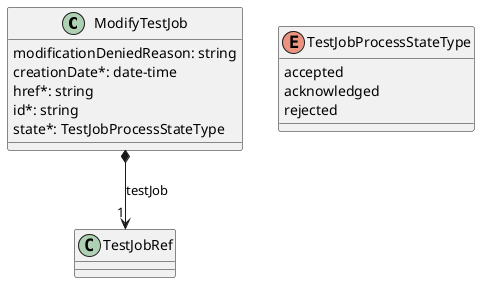 @startuml useCase11Model

class ModifyTestJob {

    modificationDeniedReason: string
    creationDate*: date-time
    href*: string
    id*: string
    state*: TestJobProcessStateType
}

ModifyTestJob *-->"1" TestJobRef : testJob


enum TestJobProcessStateType {

    accepted
    acknowledged
    rejected
}

@enduml